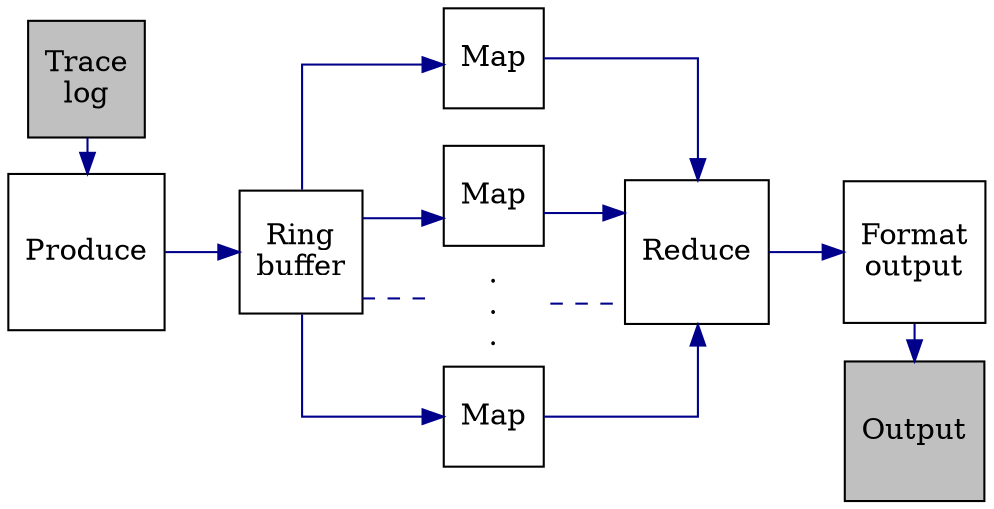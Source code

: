 digraph PET {
    rankdir = LR;
    size="8,5"
    splines=ortho;
    node [shape = square];
    edge [color = blue4];

    subgraph {
        rankdir = TB;
        rank="same";
        parse3 [shape="none",label=<.<br/>.<br/>.>,height="0.3",margin="0",fixedsize="true"]
        parse1->parse2 [style="invis"]
        parse2->parse3 [style="invis"]
        parse3->parse4 [style="invis"]
    }
    subgraph {
        rankdir = TB;
        rank="same";

        text->setup
        text [label=<Trace<br/>log>,fillcolor=gray,style=filled]
        setup [label=<Produce>]
    }
    setup -> split
    split [label=<Ring<br/>buffer>];
    split -> parse1 -> merge;
    split -> parse2 -> merge;
    split -> parse4 -> merge;
    split -> parse3->merge [style="dashed",arrowhead="none"]


    parse1 [label=<Map>];
    parse2 [label=<Map>];
    parse4 [label=<Map>];

    merge [label=<Reduce>]

    subgraph {
        rankdir = TB;
        rank="same";

        output [label=<Format<br/>output>]
        readable [label=<Output>,fillcolor=gray,style=filled]

        output->readable
    }

    merge->output

}

